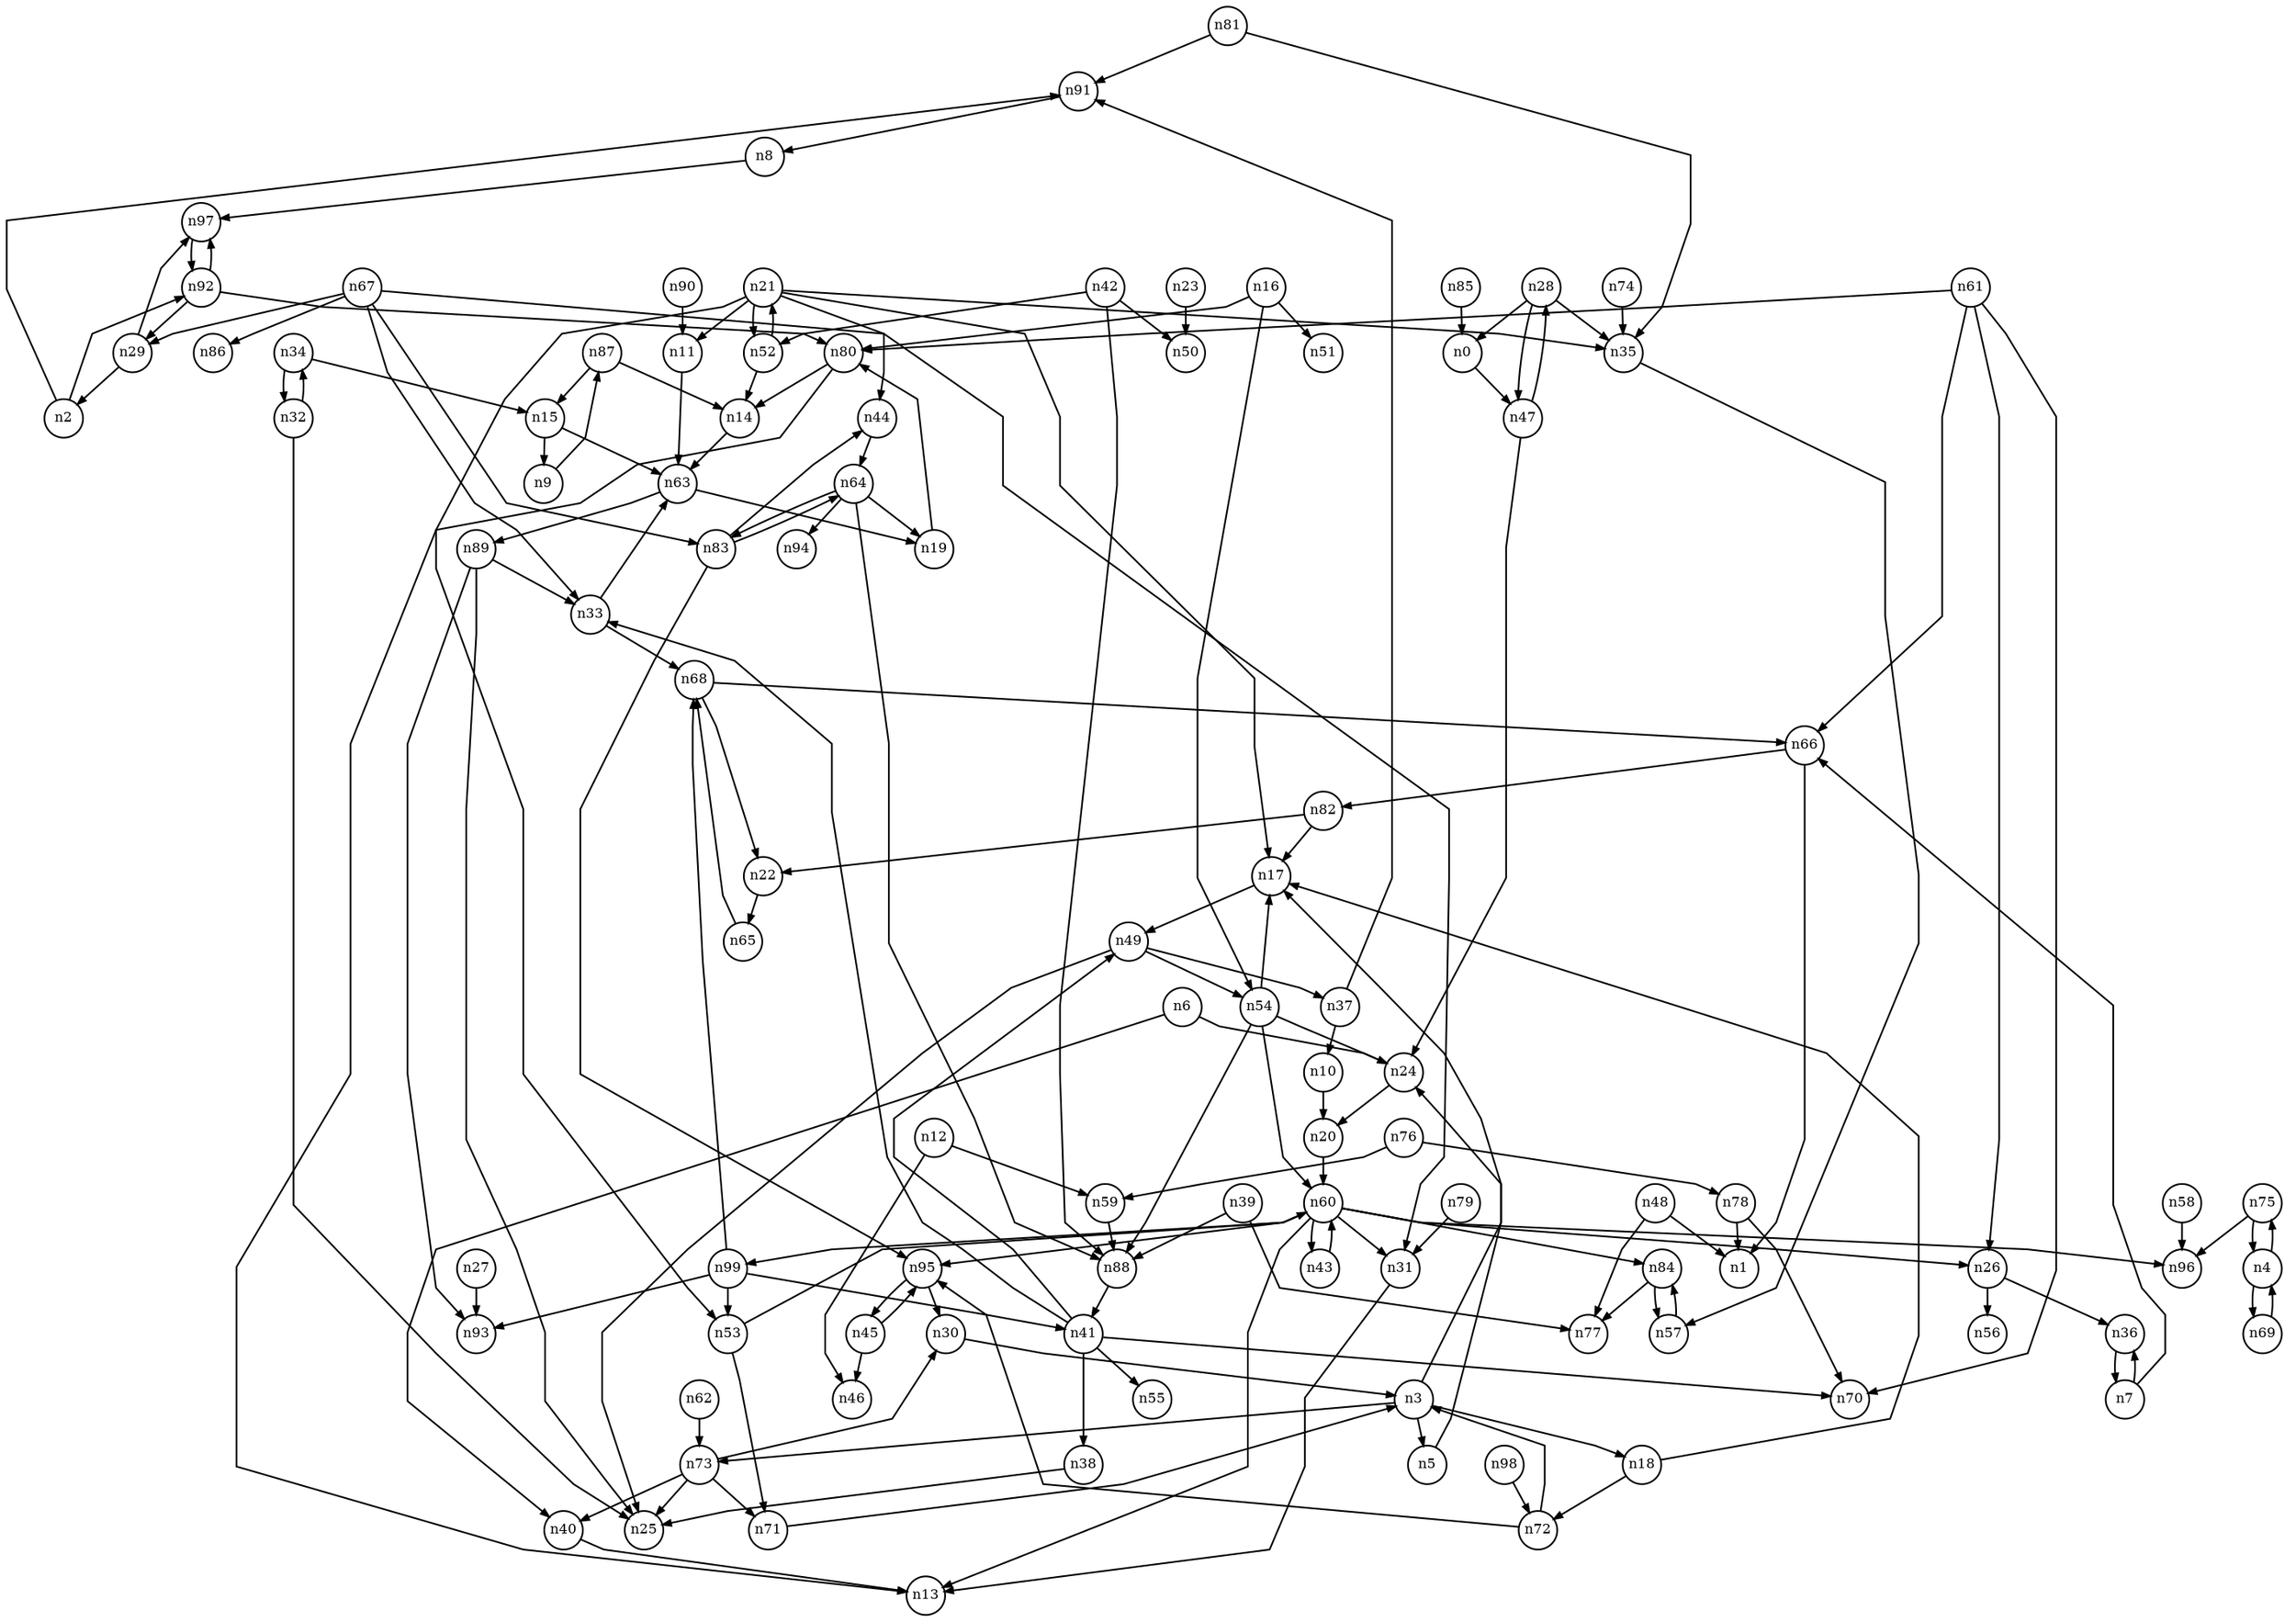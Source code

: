digraph G{
splines=polyline;
ranksep=0.22;
nodesep=0.22;
nodesize=0.32;
fontsize=8
edge [arrowsize=0.5]
node [fontsize=8 shape=circle width=0.32 fixedsize=shape];

n91 -> n8
n2 -> n91
n2 -> n92
n5 -> n24
n3 -> n5
n3 -> n17
n3 -> n18
n3 -> n73
n17 -> n49
n18 -> n17
n18 -> n72
n73 -> n25
n73 -> n30
n73 -> n40
n73 -> n71
n69 -> n4
n4 -> n69
n4 -> n75
n75 -> n96
n75 -> n4
n24 -> n20
n6 -> n24
n6 -> n40
n40 -> n13
n36 -> n7
n7 -> n36
n7 -> n66
n66 -> n1
n66 -> n82
n63 -> n19
n63 -> n89
n11 -> n63
n12 -> n46
n12 -> n59
n59 -> n88
n14 -> n63
n9 -> n87
n15 -> n9
n15 -> n63
n16 -> n51
n16 -> n54
n16 -> n80
n54 -> n17
n54 -> n24
n54 -> n88
n54 -> n60
n80 -> n13
n80 -> n14
n72 -> n95
n72 -> n3
n60 -> n13
n60 -> n26
n60 -> n31
n60 -> n43
n60 -> n84
n60 -> n95
n60 -> n96
n60 -> n99
n20 -> n60
n21 -> n11
n21 -> n17
n21 -> n35
n21 -> n44
n21 -> n52
n21 -> n53
n35 -> n57
n44 -> n64
n52 -> n14
n52 -> n21
n53 -> n71
n53 -> n60
n65 -> n68
n22 -> n65
n23 -> n50
n26 -> n36
n26 -> n56
n27 -> n93
n0 -> n47
n28 -> n0
n28 -> n35
n28 -> n47
n29 -> n2
n29 -> n97
n31 -> n13
n32 -> n25
n32 -> n34
n33 -> n63
n33 -> n68
n68 -> n66
n68 -> n22
n34 -> n15
n34 -> n32
n57 -> n84
n10 -> n20
n37 -> n10
n37 -> n91
n38 -> n25
n39 -> n77
n39 -> n88
n88 -> n41
n41 -> n33
n41 -> n38
n41 -> n49
n41 -> n55
n41 -> n70
n49 -> n25
n49 -> n37
n49 -> n54
n42 -> n50
n42 -> n52
n42 -> n88
n45 -> n46
n45 -> n95
n95 -> n30
n95 -> n45
n47 -> n24
n47 -> n28
n48 -> n1
n48 -> n77
n71 -> n3
n58 -> n96
n43 -> n60
n84 -> n57
n84 -> n77
n99 -> n41
n99 -> n53
n99 -> n68
n99 -> n93
n61 -> n26
n61 -> n66
n61 -> n70
n61 -> n80
n62 -> n73
n19 -> n80
n64 -> n19
n64 -> n83
n64 -> n88
n64 -> n94
n83 -> n44
n83 -> n95
n83 -> n64
n67 -> n29
n67 -> n31
n67 -> n33
n67 -> n83
n67 -> n86
n30 -> n3
n74 -> n35
n76 -> n59
n76 -> n78
n78 -> n1
n78 -> n70
n79 -> n31
n81 -> n35
n81 -> n91
n82 -> n17
n82 -> n22
n85 -> n0
n87 -> n14
n87 -> n15
n89 -> n25
n89 -> n33
n89 -> n93
n90 -> n11
n8 -> n97
n92 -> n29
n92 -> n80
n92 -> n97
n97 -> n92
n98 -> n72
}
